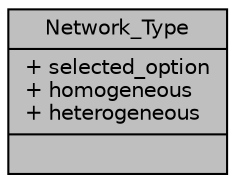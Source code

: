 digraph "Network_Type"
{
 // LATEX_PDF_SIZE
  edge [fontname="Helvetica",fontsize="10",labelfontname="Helvetica",labelfontsize="10"];
  node [fontname="Helvetica",fontsize="10",shape=record];
  Node1 [label="{Network_Type\n|+ selected_option\l+ homogeneous\l+ heterogeneous\l|}",height=0.2,width=0.4,color="black", fillcolor="grey75", style="filled", fontcolor="black",tooltip=" "];
}
